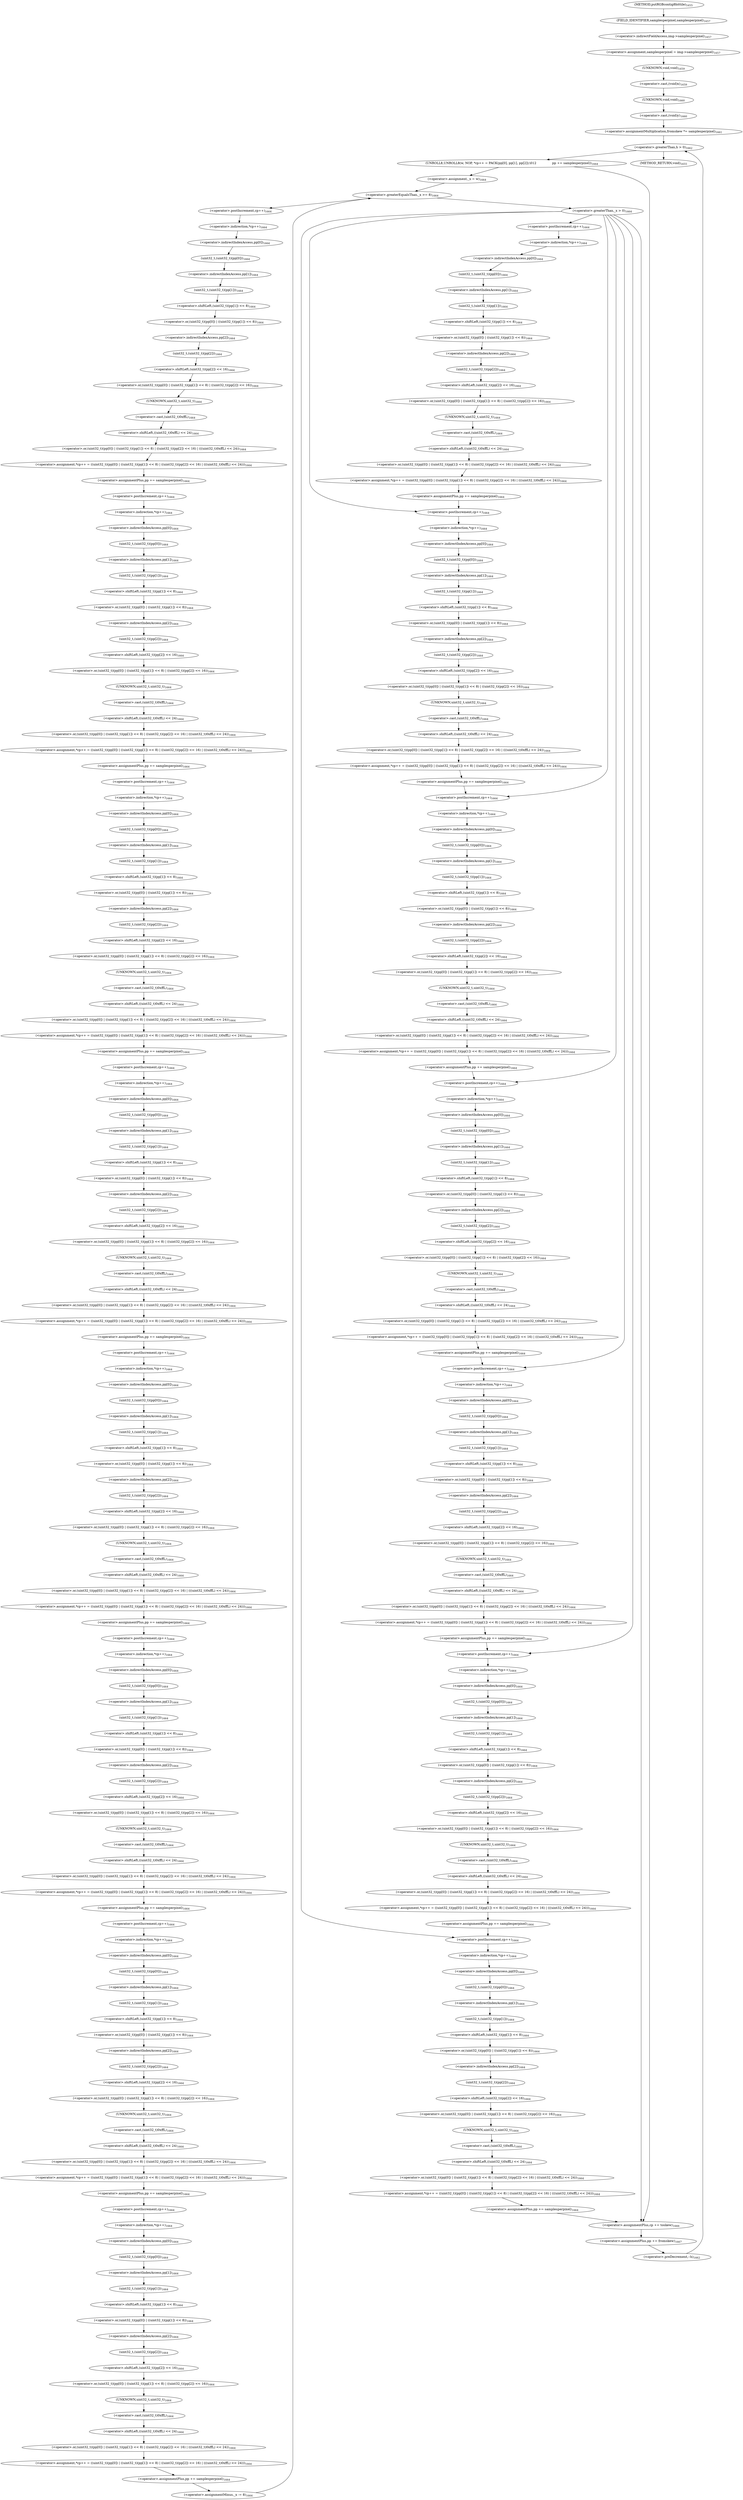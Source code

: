 digraph "putRGBcontig8bittile" {  
"50509" [label = <(&lt;operator&gt;.assignment,samplesperpixel = img-&gt;samplesperpixel)<SUB>1657</SUB>> ]
"50514" [label = <(&lt;operator&gt;.cast,(void)x)<SUB>1659</SUB>> ]
"50517" [label = <(&lt;operator&gt;.cast,(void)y)<SUB>1660</SUB>> ]
"50520" [label = <(&lt;operator&gt;.assignmentMultiplication,fromskew *= samplesperpixel)<SUB>1661</SUB>> ]
"50511" [label = <(&lt;operator&gt;.indirectFieldAccess,img-&gt;samplesperpixel)<SUB>1657</SUB>> ]
"50515" [label = <(UNKNOWN,void,void)<SUB>1659</SUB>> ]
"50518" [label = <(UNKNOWN,void,void)<SUB>1660</SUB>> ]
"50525" [label = <(&lt;operator&gt;.greaterThan,h &gt; 0)<SUB>1662</SUB>> ]
"50528" [label = <(&lt;operator&gt;.preDecrement,--h)<SUB>1662</SUB>> ]
"50513" [label = <(FIELD_IDENTIFIER,samplesperpixel,samplesperpixel)<SUB>1657</SUB>> ]
"50531" [label = <(UNROLL8,UNROLL8(w, NOP, *cp++ = PACK(pp[0], pp[1], pp[2]);\012                pp += samplesperpixel))<SUB>1664</SUB>> ]
"51035" [label = <(&lt;operator&gt;.assignmentPlus,cp += toskew)<SUB>1666</SUB>> ]
"51038" [label = <(&lt;operator&gt;.assignmentPlus,pp += fromskew)<SUB>1667</SUB>> ]
"50541" [label = <(&lt;operator&gt;.greaterEqualsThan,_x &gt;= 8)<SUB>1664</SUB>> ]
"50544" [label = <(&lt;operator&gt;.assignmentMinus,_x -= 8)<SUB>1664</SUB>> ]
"50797" [label = <(&lt;operator&gt;.greaterThan,_x &gt; 0)<SUB>1664</SUB>> ]
"50538" [label = <(&lt;operator&gt;.assignment,_x = w)<SUB>1664</SUB>> ]
"50548" [label = <(&lt;operator&gt;.assignment,*cp++ = ((uint32_t)(pp[0]) | ((uint32_t)(pp[1]) &lt;&lt; 8) | ((uint32_t)(pp[2]) &lt;&lt; 16) | (((uint32_t)0xffL) &lt;&lt; 24)))<SUB>1664</SUB>> ]
"50576" [label = <(&lt;operator&gt;.assignmentPlus,pp += samplesperpixel)<SUB>1664</SUB>> ]
"50579" [label = <(&lt;operator&gt;.assignment,*cp++ = ((uint32_t)(pp[0]) | ((uint32_t)(pp[1]) &lt;&lt; 8) | ((uint32_t)(pp[2]) &lt;&lt; 16) | (((uint32_t)0xffL) &lt;&lt; 24)))<SUB>1664</SUB>> ]
"50607" [label = <(&lt;operator&gt;.assignmentPlus,pp += samplesperpixel)<SUB>1664</SUB>> ]
"50610" [label = <(&lt;operator&gt;.assignment,*cp++ = ((uint32_t)(pp[0]) | ((uint32_t)(pp[1]) &lt;&lt; 8) | ((uint32_t)(pp[2]) &lt;&lt; 16) | (((uint32_t)0xffL) &lt;&lt; 24)))<SUB>1664</SUB>> ]
"50638" [label = <(&lt;operator&gt;.assignmentPlus,pp += samplesperpixel)<SUB>1664</SUB>> ]
"50641" [label = <(&lt;operator&gt;.assignment,*cp++ = ((uint32_t)(pp[0]) | ((uint32_t)(pp[1]) &lt;&lt; 8) | ((uint32_t)(pp[2]) &lt;&lt; 16) | (((uint32_t)0xffL) &lt;&lt; 24)))<SUB>1664</SUB>> ]
"50669" [label = <(&lt;operator&gt;.assignmentPlus,pp += samplesperpixel)<SUB>1664</SUB>> ]
"50672" [label = <(&lt;operator&gt;.assignment,*cp++ = ((uint32_t)(pp[0]) | ((uint32_t)(pp[1]) &lt;&lt; 8) | ((uint32_t)(pp[2]) &lt;&lt; 16) | (((uint32_t)0xffL) &lt;&lt; 24)))<SUB>1664</SUB>> ]
"50700" [label = <(&lt;operator&gt;.assignmentPlus,pp += samplesperpixel)<SUB>1664</SUB>> ]
"50703" [label = <(&lt;operator&gt;.assignment,*cp++ = ((uint32_t)(pp[0]) | ((uint32_t)(pp[1]) &lt;&lt; 8) | ((uint32_t)(pp[2]) &lt;&lt; 16) | (((uint32_t)0xffL) &lt;&lt; 24)))<SUB>1664</SUB>> ]
"50731" [label = <(&lt;operator&gt;.assignmentPlus,pp += samplesperpixel)<SUB>1664</SUB>> ]
"50734" [label = <(&lt;operator&gt;.assignment,*cp++ = ((uint32_t)(pp[0]) | ((uint32_t)(pp[1]) &lt;&lt; 8) | ((uint32_t)(pp[2]) &lt;&lt; 16) | (((uint32_t)0xffL) &lt;&lt; 24)))<SUB>1664</SUB>> ]
"50762" [label = <(&lt;operator&gt;.assignmentPlus,pp += samplesperpixel)<SUB>1664</SUB>> ]
"50765" [label = <(&lt;operator&gt;.assignment,*cp++ = ((uint32_t)(pp[0]) | ((uint32_t)(pp[1]) &lt;&lt; 8) | ((uint32_t)(pp[2]) &lt;&lt; 16) | (((uint32_t)0xffL) &lt;&lt; 24)))<SUB>1664</SUB>> ]
"50793" [label = <(&lt;operator&gt;.assignmentPlus,pp += samplesperpixel)<SUB>1664</SUB>> ]
"50549" [label = <(&lt;operator&gt;.indirection,*cp++)<SUB>1664</SUB>> ]
"50552" [label = <(&lt;operator&gt;.or,(uint32_t)(pp[0]) | ((uint32_t)(pp[1]) &lt;&lt; 8) | ((uint32_t)(pp[2]) &lt;&lt; 16) | (((uint32_t)0xffL) &lt;&lt; 24))<SUB>1664</SUB>> ]
"50580" [label = <(&lt;operator&gt;.indirection,*cp++)<SUB>1664</SUB>> ]
"50583" [label = <(&lt;operator&gt;.or,(uint32_t)(pp[0]) | ((uint32_t)(pp[1]) &lt;&lt; 8) | ((uint32_t)(pp[2]) &lt;&lt; 16) | (((uint32_t)0xffL) &lt;&lt; 24))<SUB>1664</SUB>> ]
"50611" [label = <(&lt;operator&gt;.indirection,*cp++)<SUB>1664</SUB>> ]
"50614" [label = <(&lt;operator&gt;.or,(uint32_t)(pp[0]) | ((uint32_t)(pp[1]) &lt;&lt; 8) | ((uint32_t)(pp[2]) &lt;&lt; 16) | (((uint32_t)0xffL) &lt;&lt; 24))<SUB>1664</SUB>> ]
"50642" [label = <(&lt;operator&gt;.indirection,*cp++)<SUB>1664</SUB>> ]
"50645" [label = <(&lt;operator&gt;.or,(uint32_t)(pp[0]) | ((uint32_t)(pp[1]) &lt;&lt; 8) | ((uint32_t)(pp[2]) &lt;&lt; 16) | (((uint32_t)0xffL) &lt;&lt; 24))<SUB>1664</SUB>> ]
"50673" [label = <(&lt;operator&gt;.indirection,*cp++)<SUB>1664</SUB>> ]
"50676" [label = <(&lt;operator&gt;.or,(uint32_t)(pp[0]) | ((uint32_t)(pp[1]) &lt;&lt; 8) | ((uint32_t)(pp[2]) &lt;&lt; 16) | (((uint32_t)0xffL) &lt;&lt; 24))<SUB>1664</SUB>> ]
"50704" [label = <(&lt;operator&gt;.indirection,*cp++)<SUB>1664</SUB>> ]
"50707" [label = <(&lt;operator&gt;.or,(uint32_t)(pp[0]) | ((uint32_t)(pp[1]) &lt;&lt; 8) | ((uint32_t)(pp[2]) &lt;&lt; 16) | (((uint32_t)0xffL) &lt;&lt; 24))<SUB>1664</SUB>> ]
"50735" [label = <(&lt;operator&gt;.indirection,*cp++)<SUB>1664</SUB>> ]
"50738" [label = <(&lt;operator&gt;.or,(uint32_t)(pp[0]) | ((uint32_t)(pp[1]) &lt;&lt; 8) | ((uint32_t)(pp[2]) &lt;&lt; 16) | (((uint32_t)0xffL) &lt;&lt; 24))<SUB>1664</SUB>> ]
"50766" [label = <(&lt;operator&gt;.indirection,*cp++)<SUB>1664</SUB>> ]
"50769" [label = <(&lt;operator&gt;.or,(uint32_t)(pp[0]) | ((uint32_t)(pp[1]) &lt;&lt; 8) | ((uint32_t)(pp[2]) &lt;&lt; 16) | (((uint32_t)0xffL) &lt;&lt; 24))<SUB>1664</SUB>> ]
"50550" [label = <(&lt;operator&gt;.postIncrement,cp++)<SUB>1664</SUB>> ]
"50553" [label = <(&lt;operator&gt;.or,(uint32_t)(pp[0]) | ((uint32_t)(pp[1]) &lt;&lt; 8) | ((uint32_t)(pp[2]) &lt;&lt; 16))<SUB>1664</SUB>> ]
"50571" [label = <(&lt;operator&gt;.shiftLeft,((uint32_t)0xffL) &lt;&lt; 24)<SUB>1664</SUB>> ]
"50581" [label = <(&lt;operator&gt;.postIncrement,cp++)<SUB>1664</SUB>> ]
"50584" [label = <(&lt;operator&gt;.or,(uint32_t)(pp[0]) | ((uint32_t)(pp[1]) &lt;&lt; 8) | ((uint32_t)(pp[2]) &lt;&lt; 16))<SUB>1664</SUB>> ]
"50602" [label = <(&lt;operator&gt;.shiftLeft,((uint32_t)0xffL) &lt;&lt; 24)<SUB>1664</SUB>> ]
"50612" [label = <(&lt;operator&gt;.postIncrement,cp++)<SUB>1664</SUB>> ]
"50615" [label = <(&lt;operator&gt;.or,(uint32_t)(pp[0]) | ((uint32_t)(pp[1]) &lt;&lt; 8) | ((uint32_t)(pp[2]) &lt;&lt; 16))<SUB>1664</SUB>> ]
"50633" [label = <(&lt;operator&gt;.shiftLeft,((uint32_t)0xffL) &lt;&lt; 24)<SUB>1664</SUB>> ]
"50643" [label = <(&lt;operator&gt;.postIncrement,cp++)<SUB>1664</SUB>> ]
"50646" [label = <(&lt;operator&gt;.or,(uint32_t)(pp[0]) | ((uint32_t)(pp[1]) &lt;&lt; 8) | ((uint32_t)(pp[2]) &lt;&lt; 16))<SUB>1664</SUB>> ]
"50664" [label = <(&lt;operator&gt;.shiftLeft,((uint32_t)0xffL) &lt;&lt; 24)<SUB>1664</SUB>> ]
"50674" [label = <(&lt;operator&gt;.postIncrement,cp++)<SUB>1664</SUB>> ]
"50677" [label = <(&lt;operator&gt;.or,(uint32_t)(pp[0]) | ((uint32_t)(pp[1]) &lt;&lt; 8) | ((uint32_t)(pp[2]) &lt;&lt; 16))<SUB>1664</SUB>> ]
"50695" [label = <(&lt;operator&gt;.shiftLeft,((uint32_t)0xffL) &lt;&lt; 24)<SUB>1664</SUB>> ]
"50705" [label = <(&lt;operator&gt;.postIncrement,cp++)<SUB>1664</SUB>> ]
"50708" [label = <(&lt;operator&gt;.or,(uint32_t)(pp[0]) | ((uint32_t)(pp[1]) &lt;&lt; 8) | ((uint32_t)(pp[2]) &lt;&lt; 16))<SUB>1664</SUB>> ]
"50726" [label = <(&lt;operator&gt;.shiftLeft,((uint32_t)0xffL) &lt;&lt; 24)<SUB>1664</SUB>> ]
"50736" [label = <(&lt;operator&gt;.postIncrement,cp++)<SUB>1664</SUB>> ]
"50739" [label = <(&lt;operator&gt;.or,(uint32_t)(pp[0]) | ((uint32_t)(pp[1]) &lt;&lt; 8) | ((uint32_t)(pp[2]) &lt;&lt; 16))<SUB>1664</SUB>> ]
"50757" [label = <(&lt;operator&gt;.shiftLeft,((uint32_t)0xffL) &lt;&lt; 24)<SUB>1664</SUB>> ]
"50767" [label = <(&lt;operator&gt;.postIncrement,cp++)<SUB>1664</SUB>> ]
"50770" [label = <(&lt;operator&gt;.or,(uint32_t)(pp[0]) | ((uint32_t)(pp[1]) &lt;&lt; 8) | ((uint32_t)(pp[2]) &lt;&lt; 16))<SUB>1664</SUB>> ]
"50788" [label = <(&lt;operator&gt;.shiftLeft,((uint32_t)0xffL) &lt;&lt; 24)<SUB>1664</SUB>> ]
"50806" [label = <(&lt;operator&gt;.assignment,*cp++ = ((uint32_t)(pp[0]) | ((uint32_t)(pp[1]) &lt;&lt; 8) | ((uint32_t)(pp[2]) &lt;&lt; 16) | (((uint32_t)0xffL) &lt;&lt; 24)))<SUB>1664</SUB>> ]
"50834" [label = <(&lt;operator&gt;.assignmentPlus,pp += samplesperpixel)<SUB>1664</SUB>> ]
"50839" [label = <(&lt;operator&gt;.assignment,*cp++ = ((uint32_t)(pp[0]) | ((uint32_t)(pp[1]) &lt;&lt; 8) | ((uint32_t)(pp[2]) &lt;&lt; 16) | (((uint32_t)0xffL) &lt;&lt; 24)))<SUB>1664</SUB>> ]
"50867" [label = <(&lt;operator&gt;.assignmentPlus,pp += samplesperpixel)<SUB>1664</SUB>> ]
"50872" [label = <(&lt;operator&gt;.assignment,*cp++ = ((uint32_t)(pp[0]) | ((uint32_t)(pp[1]) &lt;&lt; 8) | ((uint32_t)(pp[2]) &lt;&lt; 16) | (((uint32_t)0xffL) &lt;&lt; 24)))<SUB>1664</SUB>> ]
"50900" [label = <(&lt;operator&gt;.assignmentPlus,pp += samplesperpixel)<SUB>1664</SUB>> ]
"50905" [label = <(&lt;operator&gt;.assignment,*cp++ = ((uint32_t)(pp[0]) | ((uint32_t)(pp[1]) &lt;&lt; 8) | ((uint32_t)(pp[2]) &lt;&lt; 16) | (((uint32_t)0xffL) &lt;&lt; 24)))<SUB>1664</SUB>> ]
"50933" [label = <(&lt;operator&gt;.assignmentPlus,pp += samplesperpixel)<SUB>1664</SUB>> ]
"50938" [label = <(&lt;operator&gt;.assignment,*cp++ = ((uint32_t)(pp[0]) | ((uint32_t)(pp[1]) &lt;&lt; 8) | ((uint32_t)(pp[2]) &lt;&lt; 16) | (((uint32_t)0xffL) &lt;&lt; 24)))<SUB>1664</SUB>> ]
"50966" [label = <(&lt;operator&gt;.assignmentPlus,pp += samplesperpixel)<SUB>1664</SUB>> ]
"50971" [label = <(&lt;operator&gt;.assignment,*cp++ = ((uint32_t)(pp[0]) | ((uint32_t)(pp[1]) &lt;&lt; 8) | ((uint32_t)(pp[2]) &lt;&lt; 16) | (((uint32_t)0xffL) &lt;&lt; 24)))<SUB>1664</SUB>> ]
"50999" [label = <(&lt;operator&gt;.assignmentPlus,pp += samplesperpixel)<SUB>1664</SUB>> ]
"51004" [label = <(&lt;operator&gt;.assignment,*cp++ = ((uint32_t)(pp[0]) | ((uint32_t)(pp[1]) &lt;&lt; 8) | ((uint32_t)(pp[2]) &lt;&lt; 16) | (((uint32_t)0xffL) &lt;&lt; 24)))<SUB>1664</SUB>> ]
"51032" [label = <(&lt;operator&gt;.assignmentPlus,pp += samplesperpixel)<SUB>1664</SUB>> ]
"50554" [label = <(&lt;operator&gt;.or,(uint32_t)(pp[0]) | ((uint32_t)(pp[1]) &lt;&lt; 8))<SUB>1664</SUB>> ]
"50565" [label = <(&lt;operator&gt;.shiftLeft,(uint32_t)(pp[2]) &lt;&lt; 16)<SUB>1664</SUB>> ]
"50572" [label = <(&lt;operator&gt;.cast,(uint32_t)0xffL)<SUB>1664</SUB>> ]
"50585" [label = <(&lt;operator&gt;.or,(uint32_t)(pp[0]) | ((uint32_t)(pp[1]) &lt;&lt; 8))<SUB>1664</SUB>> ]
"50596" [label = <(&lt;operator&gt;.shiftLeft,(uint32_t)(pp[2]) &lt;&lt; 16)<SUB>1664</SUB>> ]
"50603" [label = <(&lt;operator&gt;.cast,(uint32_t)0xffL)<SUB>1664</SUB>> ]
"50616" [label = <(&lt;operator&gt;.or,(uint32_t)(pp[0]) | ((uint32_t)(pp[1]) &lt;&lt; 8))<SUB>1664</SUB>> ]
"50627" [label = <(&lt;operator&gt;.shiftLeft,(uint32_t)(pp[2]) &lt;&lt; 16)<SUB>1664</SUB>> ]
"50634" [label = <(&lt;operator&gt;.cast,(uint32_t)0xffL)<SUB>1664</SUB>> ]
"50647" [label = <(&lt;operator&gt;.or,(uint32_t)(pp[0]) | ((uint32_t)(pp[1]) &lt;&lt; 8))<SUB>1664</SUB>> ]
"50658" [label = <(&lt;operator&gt;.shiftLeft,(uint32_t)(pp[2]) &lt;&lt; 16)<SUB>1664</SUB>> ]
"50665" [label = <(&lt;operator&gt;.cast,(uint32_t)0xffL)<SUB>1664</SUB>> ]
"50678" [label = <(&lt;operator&gt;.or,(uint32_t)(pp[0]) | ((uint32_t)(pp[1]) &lt;&lt; 8))<SUB>1664</SUB>> ]
"50689" [label = <(&lt;operator&gt;.shiftLeft,(uint32_t)(pp[2]) &lt;&lt; 16)<SUB>1664</SUB>> ]
"50696" [label = <(&lt;operator&gt;.cast,(uint32_t)0xffL)<SUB>1664</SUB>> ]
"50709" [label = <(&lt;operator&gt;.or,(uint32_t)(pp[0]) | ((uint32_t)(pp[1]) &lt;&lt; 8))<SUB>1664</SUB>> ]
"50720" [label = <(&lt;operator&gt;.shiftLeft,(uint32_t)(pp[2]) &lt;&lt; 16)<SUB>1664</SUB>> ]
"50727" [label = <(&lt;operator&gt;.cast,(uint32_t)0xffL)<SUB>1664</SUB>> ]
"50740" [label = <(&lt;operator&gt;.or,(uint32_t)(pp[0]) | ((uint32_t)(pp[1]) &lt;&lt; 8))<SUB>1664</SUB>> ]
"50751" [label = <(&lt;operator&gt;.shiftLeft,(uint32_t)(pp[2]) &lt;&lt; 16)<SUB>1664</SUB>> ]
"50758" [label = <(&lt;operator&gt;.cast,(uint32_t)0xffL)<SUB>1664</SUB>> ]
"50771" [label = <(&lt;operator&gt;.or,(uint32_t)(pp[0]) | ((uint32_t)(pp[1]) &lt;&lt; 8))<SUB>1664</SUB>> ]
"50782" [label = <(&lt;operator&gt;.shiftLeft,(uint32_t)(pp[2]) &lt;&lt; 16)<SUB>1664</SUB>> ]
"50789" [label = <(&lt;operator&gt;.cast,(uint32_t)0xffL)<SUB>1664</SUB>> ]
"50807" [label = <(&lt;operator&gt;.indirection,*cp++)<SUB>1664</SUB>> ]
"50810" [label = <(&lt;operator&gt;.or,(uint32_t)(pp[0]) | ((uint32_t)(pp[1]) &lt;&lt; 8) | ((uint32_t)(pp[2]) &lt;&lt; 16) | (((uint32_t)0xffL) &lt;&lt; 24))<SUB>1664</SUB>> ]
"50840" [label = <(&lt;operator&gt;.indirection,*cp++)<SUB>1664</SUB>> ]
"50843" [label = <(&lt;operator&gt;.or,(uint32_t)(pp[0]) | ((uint32_t)(pp[1]) &lt;&lt; 8) | ((uint32_t)(pp[2]) &lt;&lt; 16) | (((uint32_t)0xffL) &lt;&lt; 24))<SUB>1664</SUB>> ]
"50873" [label = <(&lt;operator&gt;.indirection,*cp++)<SUB>1664</SUB>> ]
"50876" [label = <(&lt;operator&gt;.or,(uint32_t)(pp[0]) | ((uint32_t)(pp[1]) &lt;&lt; 8) | ((uint32_t)(pp[2]) &lt;&lt; 16) | (((uint32_t)0xffL) &lt;&lt; 24))<SUB>1664</SUB>> ]
"50906" [label = <(&lt;operator&gt;.indirection,*cp++)<SUB>1664</SUB>> ]
"50909" [label = <(&lt;operator&gt;.or,(uint32_t)(pp[0]) | ((uint32_t)(pp[1]) &lt;&lt; 8) | ((uint32_t)(pp[2]) &lt;&lt; 16) | (((uint32_t)0xffL) &lt;&lt; 24))<SUB>1664</SUB>> ]
"50939" [label = <(&lt;operator&gt;.indirection,*cp++)<SUB>1664</SUB>> ]
"50942" [label = <(&lt;operator&gt;.or,(uint32_t)(pp[0]) | ((uint32_t)(pp[1]) &lt;&lt; 8) | ((uint32_t)(pp[2]) &lt;&lt; 16) | (((uint32_t)0xffL) &lt;&lt; 24))<SUB>1664</SUB>> ]
"50972" [label = <(&lt;operator&gt;.indirection,*cp++)<SUB>1664</SUB>> ]
"50975" [label = <(&lt;operator&gt;.or,(uint32_t)(pp[0]) | ((uint32_t)(pp[1]) &lt;&lt; 8) | ((uint32_t)(pp[2]) &lt;&lt; 16) | (((uint32_t)0xffL) &lt;&lt; 24))<SUB>1664</SUB>> ]
"51005" [label = <(&lt;operator&gt;.indirection,*cp++)<SUB>1664</SUB>> ]
"51008" [label = <(&lt;operator&gt;.or,(uint32_t)(pp[0]) | ((uint32_t)(pp[1]) &lt;&lt; 8) | ((uint32_t)(pp[2]) &lt;&lt; 16) | (((uint32_t)0xffL) &lt;&lt; 24))<SUB>1664</SUB>> ]
"50555" [label = <(uint32_t,(uint32_t)(pp[0]))<SUB>1664</SUB>> ]
"50559" [label = <(&lt;operator&gt;.shiftLeft,(uint32_t)(pp[1]) &lt;&lt; 8)<SUB>1664</SUB>> ]
"50566" [label = <(uint32_t,(uint32_t)(pp[2]))<SUB>1664</SUB>> ]
"50573" [label = <(UNKNOWN,uint32_t,uint32_t)<SUB>1664</SUB>> ]
"50586" [label = <(uint32_t,(uint32_t)(pp[0]))<SUB>1664</SUB>> ]
"50590" [label = <(&lt;operator&gt;.shiftLeft,(uint32_t)(pp[1]) &lt;&lt; 8)<SUB>1664</SUB>> ]
"50597" [label = <(uint32_t,(uint32_t)(pp[2]))<SUB>1664</SUB>> ]
"50604" [label = <(UNKNOWN,uint32_t,uint32_t)<SUB>1664</SUB>> ]
"50617" [label = <(uint32_t,(uint32_t)(pp[0]))<SUB>1664</SUB>> ]
"50621" [label = <(&lt;operator&gt;.shiftLeft,(uint32_t)(pp[1]) &lt;&lt; 8)<SUB>1664</SUB>> ]
"50628" [label = <(uint32_t,(uint32_t)(pp[2]))<SUB>1664</SUB>> ]
"50635" [label = <(UNKNOWN,uint32_t,uint32_t)<SUB>1664</SUB>> ]
"50648" [label = <(uint32_t,(uint32_t)(pp[0]))<SUB>1664</SUB>> ]
"50652" [label = <(&lt;operator&gt;.shiftLeft,(uint32_t)(pp[1]) &lt;&lt; 8)<SUB>1664</SUB>> ]
"50659" [label = <(uint32_t,(uint32_t)(pp[2]))<SUB>1664</SUB>> ]
"50666" [label = <(UNKNOWN,uint32_t,uint32_t)<SUB>1664</SUB>> ]
"50679" [label = <(uint32_t,(uint32_t)(pp[0]))<SUB>1664</SUB>> ]
"50683" [label = <(&lt;operator&gt;.shiftLeft,(uint32_t)(pp[1]) &lt;&lt; 8)<SUB>1664</SUB>> ]
"50690" [label = <(uint32_t,(uint32_t)(pp[2]))<SUB>1664</SUB>> ]
"50697" [label = <(UNKNOWN,uint32_t,uint32_t)<SUB>1664</SUB>> ]
"50710" [label = <(uint32_t,(uint32_t)(pp[0]))<SUB>1664</SUB>> ]
"50714" [label = <(&lt;operator&gt;.shiftLeft,(uint32_t)(pp[1]) &lt;&lt; 8)<SUB>1664</SUB>> ]
"50721" [label = <(uint32_t,(uint32_t)(pp[2]))<SUB>1664</SUB>> ]
"50728" [label = <(UNKNOWN,uint32_t,uint32_t)<SUB>1664</SUB>> ]
"50741" [label = <(uint32_t,(uint32_t)(pp[0]))<SUB>1664</SUB>> ]
"50745" [label = <(&lt;operator&gt;.shiftLeft,(uint32_t)(pp[1]) &lt;&lt; 8)<SUB>1664</SUB>> ]
"50752" [label = <(uint32_t,(uint32_t)(pp[2]))<SUB>1664</SUB>> ]
"50759" [label = <(UNKNOWN,uint32_t,uint32_t)<SUB>1664</SUB>> ]
"50772" [label = <(uint32_t,(uint32_t)(pp[0]))<SUB>1664</SUB>> ]
"50776" [label = <(&lt;operator&gt;.shiftLeft,(uint32_t)(pp[1]) &lt;&lt; 8)<SUB>1664</SUB>> ]
"50783" [label = <(uint32_t,(uint32_t)(pp[2]))<SUB>1664</SUB>> ]
"50790" [label = <(UNKNOWN,uint32_t,uint32_t)<SUB>1664</SUB>> ]
"50808" [label = <(&lt;operator&gt;.postIncrement,cp++)<SUB>1664</SUB>> ]
"50811" [label = <(&lt;operator&gt;.or,(uint32_t)(pp[0]) | ((uint32_t)(pp[1]) &lt;&lt; 8) | ((uint32_t)(pp[2]) &lt;&lt; 16))<SUB>1664</SUB>> ]
"50829" [label = <(&lt;operator&gt;.shiftLeft,((uint32_t)0xffL) &lt;&lt; 24)<SUB>1664</SUB>> ]
"50841" [label = <(&lt;operator&gt;.postIncrement,cp++)<SUB>1664</SUB>> ]
"50844" [label = <(&lt;operator&gt;.or,(uint32_t)(pp[0]) | ((uint32_t)(pp[1]) &lt;&lt; 8) | ((uint32_t)(pp[2]) &lt;&lt; 16))<SUB>1664</SUB>> ]
"50862" [label = <(&lt;operator&gt;.shiftLeft,((uint32_t)0xffL) &lt;&lt; 24)<SUB>1664</SUB>> ]
"50874" [label = <(&lt;operator&gt;.postIncrement,cp++)<SUB>1664</SUB>> ]
"50877" [label = <(&lt;operator&gt;.or,(uint32_t)(pp[0]) | ((uint32_t)(pp[1]) &lt;&lt; 8) | ((uint32_t)(pp[2]) &lt;&lt; 16))<SUB>1664</SUB>> ]
"50895" [label = <(&lt;operator&gt;.shiftLeft,((uint32_t)0xffL) &lt;&lt; 24)<SUB>1664</SUB>> ]
"50907" [label = <(&lt;operator&gt;.postIncrement,cp++)<SUB>1664</SUB>> ]
"50910" [label = <(&lt;operator&gt;.or,(uint32_t)(pp[0]) | ((uint32_t)(pp[1]) &lt;&lt; 8) | ((uint32_t)(pp[2]) &lt;&lt; 16))<SUB>1664</SUB>> ]
"50928" [label = <(&lt;operator&gt;.shiftLeft,((uint32_t)0xffL) &lt;&lt; 24)<SUB>1664</SUB>> ]
"50940" [label = <(&lt;operator&gt;.postIncrement,cp++)<SUB>1664</SUB>> ]
"50943" [label = <(&lt;operator&gt;.or,(uint32_t)(pp[0]) | ((uint32_t)(pp[1]) &lt;&lt; 8) | ((uint32_t)(pp[2]) &lt;&lt; 16))<SUB>1664</SUB>> ]
"50961" [label = <(&lt;operator&gt;.shiftLeft,((uint32_t)0xffL) &lt;&lt; 24)<SUB>1664</SUB>> ]
"50973" [label = <(&lt;operator&gt;.postIncrement,cp++)<SUB>1664</SUB>> ]
"50976" [label = <(&lt;operator&gt;.or,(uint32_t)(pp[0]) | ((uint32_t)(pp[1]) &lt;&lt; 8) | ((uint32_t)(pp[2]) &lt;&lt; 16))<SUB>1664</SUB>> ]
"50994" [label = <(&lt;operator&gt;.shiftLeft,((uint32_t)0xffL) &lt;&lt; 24)<SUB>1664</SUB>> ]
"51006" [label = <(&lt;operator&gt;.postIncrement,cp++)<SUB>1664</SUB>> ]
"51009" [label = <(&lt;operator&gt;.or,(uint32_t)(pp[0]) | ((uint32_t)(pp[1]) &lt;&lt; 8) | ((uint32_t)(pp[2]) &lt;&lt; 16))<SUB>1664</SUB>> ]
"51027" [label = <(&lt;operator&gt;.shiftLeft,((uint32_t)0xffL) &lt;&lt; 24)<SUB>1664</SUB>> ]
"50556" [label = <(&lt;operator&gt;.indirectIndexAccess,pp[0])<SUB>1664</SUB>> ]
"50560" [label = <(uint32_t,(uint32_t)(pp[1]))<SUB>1664</SUB>> ]
"50567" [label = <(&lt;operator&gt;.indirectIndexAccess,pp[2])<SUB>1664</SUB>> ]
"50587" [label = <(&lt;operator&gt;.indirectIndexAccess,pp[0])<SUB>1664</SUB>> ]
"50591" [label = <(uint32_t,(uint32_t)(pp[1]))<SUB>1664</SUB>> ]
"50598" [label = <(&lt;operator&gt;.indirectIndexAccess,pp[2])<SUB>1664</SUB>> ]
"50618" [label = <(&lt;operator&gt;.indirectIndexAccess,pp[0])<SUB>1664</SUB>> ]
"50622" [label = <(uint32_t,(uint32_t)(pp[1]))<SUB>1664</SUB>> ]
"50629" [label = <(&lt;operator&gt;.indirectIndexAccess,pp[2])<SUB>1664</SUB>> ]
"50649" [label = <(&lt;operator&gt;.indirectIndexAccess,pp[0])<SUB>1664</SUB>> ]
"50653" [label = <(uint32_t,(uint32_t)(pp[1]))<SUB>1664</SUB>> ]
"50660" [label = <(&lt;operator&gt;.indirectIndexAccess,pp[2])<SUB>1664</SUB>> ]
"50680" [label = <(&lt;operator&gt;.indirectIndexAccess,pp[0])<SUB>1664</SUB>> ]
"50684" [label = <(uint32_t,(uint32_t)(pp[1]))<SUB>1664</SUB>> ]
"50691" [label = <(&lt;operator&gt;.indirectIndexAccess,pp[2])<SUB>1664</SUB>> ]
"50711" [label = <(&lt;operator&gt;.indirectIndexAccess,pp[0])<SUB>1664</SUB>> ]
"50715" [label = <(uint32_t,(uint32_t)(pp[1]))<SUB>1664</SUB>> ]
"50722" [label = <(&lt;operator&gt;.indirectIndexAccess,pp[2])<SUB>1664</SUB>> ]
"50742" [label = <(&lt;operator&gt;.indirectIndexAccess,pp[0])<SUB>1664</SUB>> ]
"50746" [label = <(uint32_t,(uint32_t)(pp[1]))<SUB>1664</SUB>> ]
"50753" [label = <(&lt;operator&gt;.indirectIndexAccess,pp[2])<SUB>1664</SUB>> ]
"50773" [label = <(&lt;operator&gt;.indirectIndexAccess,pp[0])<SUB>1664</SUB>> ]
"50777" [label = <(uint32_t,(uint32_t)(pp[1]))<SUB>1664</SUB>> ]
"50784" [label = <(&lt;operator&gt;.indirectIndexAccess,pp[2])<SUB>1664</SUB>> ]
"50812" [label = <(&lt;operator&gt;.or,(uint32_t)(pp[0]) | ((uint32_t)(pp[1]) &lt;&lt; 8))<SUB>1664</SUB>> ]
"50823" [label = <(&lt;operator&gt;.shiftLeft,(uint32_t)(pp[2]) &lt;&lt; 16)<SUB>1664</SUB>> ]
"50830" [label = <(&lt;operator&gt;.cast,(uint32_t)0xffL)<SUB>1664</SUB>> ]
"50845" [label = <(&lt;operator&gt;.or,(uint32_t)(pp[0]) | ((uint32_t)(pp[1]) &lt;&lt; 8))<SUB>1664</SUB>> ]
"50856" [label = <(&lt;operator&gt;.shiftLeft,(uint32_t)(pp[2]) &lt;&lt; 16)<SUB>1664</SUB>> ]
"50863" [label = <(&lt;operator&gt;.cast,(uint32_t)0xffL)<SUB>1664</SUB>> ]
"50878" [label = <(&lt;operator&gt;.or,(uint32_t)(pp[0]) | ((uint32_t)(pp[1]) &lt;&lt; 8))<SUB>1664</SUB>> ]
"50889" [label = <(&lt;operator&gt;.shiftLeft,(uint32_t)(pp[2]) &lt;&lt; 16)<SUB>1664</SUB>> ]
"50896" [label = <(&lt;operator&gt;.cast,(uint32_t)0xffL)<SUB>1664</SUB>> ]
"50911" [label = <(&lt;operator&gt;.or,(uint32_t)(pp[0]) | ((uint32_t)(pp[1]) &lt;&lt; 8))<SUB>1664</SUB>> ]
"50922" [label = <(&lt;operator&gt;.shiftLeft,(uint32_t)(pp[2]) &lt;&lt; 16)<SUB>1664</SUB>> ]
"50929" [label = <(&lt;operator&gt;.cast,(uint32_t)0xffL)<SUB>1664</SUB>> ]
"50944" [label = <(&lt;operator&gt;.or,(uint32_t)(pp[0]) | ((uint32_t)(pp[1]) &lt;&lt; 8))<SUB>1664</SUB>> ]
"50955" [label = <(&lt;operator&gt;.shiftLeft,(uint32_t)(pp[2]) &lt;&lt; 16)<SUB>1664</SUB>> ]
"50962" [label = <(&lt;operator&gt;.cast,(uint32_t)0xffL)<SUB>1664</SUB>> ]
"50977" [label = <(&lt;operator&gt;.or,(uint32_t)(pp[0]) | ((uint32_t)(pp[1]) &lt;&lt; 8))<SUB>1664</SUB>> ]
"50988" [label = <(&lt;operator&gt;.shiftLeft,(uint32_t)(pp[2]) &lt;&lt; 16)<SUB>1664</SUB>> ]
"50995" [label = <(&lt;operator&gt;.cast,(uint32_t)0xffL)<SUB>1664</SUB>> ]
"51010" [label = <(&lt;operator&gt;.or,(uint32_t)(pp[0]) | ((uint32_t)(pp[1]) &lt;&lt; 8))<SUB>1664</SUB>> ]
"51021" [label = <(&lt;operator&gt;.shiftLeft,(uint32_t)(pp[2]) &lt;&lt; 16)<SUB>1664</SUB>> ]
"51028" [label = <(&lt;operator&gt;.cast,(uint32_t)0xffL)<SUB>1664</SUB>> ]
"50561" [label = <(&lt;operator&gt;.indirectIndexAccess,pp[1])<SUB>1664</SUB>> ]
"50592" [label = <(&lt;operator&gt;.indirectIndexAccess,pp[1])<SUB>1664</SUB>> ]
"50623" [label = <(&lt;operator&gt;.indirectIndexAccess,pp[1])<SUB>1664</SUB>> ]
"50654" [label = <(&lt;operator&gt;.indirectIndexAccess,pp[1])<SUB>1664</SUB>> ]
"50685" [label = <(&lt;operator&gt;.indirectIndexAccess,pp[1])<SUB>1664</SUB>> ]
"50716" [label = <(&lt;operator&gt;.indirectIndexAccess,pp[1])<SUB>1664</SUB>> ]
"50747" [label = <(&lt;operator&gt;.indirectIndexAccess,pp[1])<SUB>1664</SUB>> ]
"50778" [label = <(&lt;operator&gt;.indirectIndexAccess,pp[1])<SUB>1664</SUB>> ]
"50813" [label = <(uint32_t,(uint32_t)(pp[0]))<SUB>1664</SUB>> ]
"50817" [label = <(&lt;operator&gt;.shiftLeft,(uint32_t)(pp[1]) &lt;&lt; 8)<SUB>1664</SUB>> ]
"50824" [label = <(uint32_t,(uint32_t)(pp[2]))<SUB>1664</SUB>> ]
"50831" [label = <(UNKNOWN,uint32_t,uint32_t)<SUB>1664</SUB>> ]
"50846" [label = <(uint32_t,(uint32_t)(pp[0]))<SUB>1664</SUB>> ]
"50850" [label = <(&lt;operator&gt;.shiftLeft,(uint32_t)(pp[1]) &lt;&lt; 8)<SUB>1664</SUB>> ]
"50857" [label = <(uint32_t,(uint32_t)(pp[2]))<SUB>1664</SUB>> ]
"50864" [label = <(UNKNOWN,uint32_t,uint32_t)<SUB>1664</SUB>> ]
"50879" [label = <(uint32_t,(uint32_t)(pp[0]))<SUB>1664</SUB>> ]
"50883" [label = <(&lt;operator&gt;.shiftLeft,(uint32_t)(pp[1]) &lt;&lt; 8)<SUB>1664</SUB>> ]
"50890" [label = <(uint32_t,(uint32_t)(pp[2]))<SUB>1664</SUB>> ]
"50897" [label = <(UNKNOWN,uint32_t,uint32_t)<SUB>1664</SUB>> ]
"50912" [label = <(uint32_t,(uint32_t)(pp[0]))<SUB>1664</SUB>> ]
"50916" [label = <(&lt;operator&gt;.shiftLeft,(uint32_t)(pp[1]) &lt;&lt; 8)<SUB>1664</SUB>> ]
"50923" [label = <(uint32_t,(uint32_t)(pp[2]))<SUB>1664</SUB>> ]
"50930" [label = <(UNKNOWN,uint32_t,uint32_t)<SUB>1664</SUB>> ]
"50945" [label = <(uint32_t,(uint32_t)(pp[0]))<SUB>1664</SUB>> ]
"50949" [label = <(&lt;operator&gt;.shiftLeft,(uint32_t)(pp[1]) &lt;&lt; 8)<SUB>1664</SUB>> ]
"50956" [label = <(uint32_t,(uint32_t)(pp[2]))<SUB>1664</SUB>> ]
"50963" [label = <(UNKNOWN,uint32_t,uint32_t)<SUB>1664</SUB>> ]
"50978" [label = <(uint32_t,(uint32_t)(pp[0]))<SUB>1664</SUB>> ]
"50982" [label = <(&lt;operator&gt;.shiftLeft,(uint32_t)(pp[1]) &lt;&lt; 8)<SUB>1664</SUB>> ]
"50989" [label = <(uint32_t,(uint32_t)(pp[2]))<SUB>1664</SUB>> ]
"50996" [label = <(UNKNOWN,uint32_t,uint32_t)<SUB>1664</SUB>> ]
"51011" [label = <(uint32_t,(uint32_t)(pp[0]))<SUB>1664</SUB>> ]
"51015" [label = <(&lt;operator&gt;.shiftLeft,(uint32_t)(pp[1]) &lt;&lt; 8)<SUB>1664</SUB>> ]
"51022" [label = <(uint32_t,(uint32_t)(pp[2]))<SUB>1664</SUB>> ]
"51029" [label = <(UNKNOWN,uint32_t,uint32_t)<SUB>1664</SUB>> ]
"50814" [label = <(&lt;operator&gt;.indirectIndexAccess,pp[0])<SUB>1664</SUB>> ]
"50818" [label = <(uint32_t,(uint32_t)(pp[1]))<SUB>1664</SUB>> ]
"50825" [label = <(&lt;operator&gt;.indirectIndexAccess,pp[2])<SUB>1664</SUB>> ]
"50847" [label = <(&lt;operator&gt;.indirectIndexAccess,pp[0])<SUB>1664</SUB>> ]
"50851" [label = <(uint32_t,(uint32_t)(pp[1]))<SUB>1664</SUB>> ]
"50858" [label = <(&lt;operator&gt;.indirectIndexAccess,pp[2])<SUB>1664</SUB>> ]
"50880" [label = <(&lt;operator&gt;.indirectIndexAccess,pp[0])<SUB>1664</SUB>> ]
"50884" [label = <(uint32_t,(uint32_t)(pp[1]))<SUB>1664</SUB>> ]
"50891" [label = <(&lt;operator&gt;.indirectIndexAccess,pp[2])<SUB>1664</SUB>> ]
"50913" [label = <(&lt;operator&gt;.indirectIndexAccess,pp[0])<SUB>1664</SUB>> ]
"50917" [label = <(uint32_t,(uint32_t)(pp[1]))<SUB>1664</SUB>> ]
"50924" [label = <(&lt;operator&gt;.indirectIndexAccess,pp[2])<SUB>1664</SUB>> ]
"50946" [label = <(&lt;operator&gt;.indirectIndexAccess,pp[0])<SUB>1664</SUB>> ]
"50950" [label = <(uint32_t,(uint32_t)(pp[1]))<SUB>1664</SUB>> ]
"50957" [label = <(&lt;operator&gt;.indirectIndexAccess,pp[2])<SUB>1664</SUB>> ]
"50979" [label = <(&lt;operator&gt;.indirectIndexAccess,pp[0])<SUB>1664</SUB>> ]
"50983" [label = <(uint32_t,(uint32_t)(pp[1]))<SUB>1664</SUB>> ]
"50990" [label = <(&lt;operator&gt;.indirectIndexAccess,pp[2])<SUB>1664</SUB>> ]
"51012" [label = <(&lt;operator&gt;.indirectIndexAccess,pp[0])<SUB>1664</SUB>> ]
"51016" [label = <(uint32_t,(uint32_t)(pp[1]))<SUB>1664</SUB>> ]
"51023" [label = <(&lt;operator&gt;.indirectIndexAccess,pp[2])<SUB>1664</SUB>> ]
"50819" [label = <(&lt;operator&gt;.indirectIndexAccess,pp[1])<SUB>1664</SUB>> ]
"50852" [label = <(&lt;operator&gt;.indirectIndexAccess,pp[1])<SUB>1664</SUB>> ]
"50885" [label = <(&lt;operator&gt;.indirectIndexAccess,pp[1])<SUB>1664</SUB>> ]
"50918" [label = <(&lt;operator&gt;.indirectIndexAccess,pp[1])<SUB>1664</SUB>> ]
"50951" [label = <(&lt;operator&gt;.indirectIndexAccess,pp[1])<SUB>1664</SUB>> ]
"50984" [label = <(&lt;operator&gt;.indirectIndexAccess,pp[1])<SUB>1664</SUB>> ]
"51017" [label = <(&lt;operator&gt;.indirectIndexAccess,pp[1])<SUB>1664</SUB>> ]
"50497" [label = <(METHOD,putRGBcontig8bittile)<SUB>1655</SUB>> ]
"51041" [label = <(METHOD_RETURN,void)<SUB>1655</SUB>> ]
  "50509" -> "50515" 
  "50514" -> "50518" 
  "50517" -> "50520" 
  "50520" -> "50525" 
  "50511" -> "50509" 
  "50515" -> "50514" 
  "50518" -> "50517" 
  "50525" -> "51041" 
  "50525" -> "50531" 
  "50528" -> "50525" 
  "50513" -> "50511" 
  "50531" -> "50538" 
  "50531" -> "51035" 
  "51035" -> "51038" 
  "51038" -> "50528" 
  "50541" -> "50550" 
  "50541" -> "50797" 
  "50544" -> "50541" 
  "50797" -> "50808" 
  "50797" -> "50841" 
  "50797" -> "50874" 
  "50797" -> "50907" 
  "50797" -> "50940" 
  "50797" -> "50973" 
  "50797" -> "51006" 
  "50797" -> "51035" 
  "50538" -> "50541" 
  "50548" -> "50576" 
  "50576" -> "50581" 
  "50579" -> "50607" 
  "50607" -> "50612" 
  "50610" -> "50638" 
  "50638" -> "50643" 
  "50641" -> "50669" 
  "50669" -> "50674" 
  "50672" -> "50700" 
  "50700" -> "50705" 
  "50703" -> "50731" 
  "50731" -> "50736" 
  "50734" -> "50762" 
  "50762" -> "50767" 
  "50765" -> "50793" 
  "50793" -> "50544" 
  "50549" -> "50556" 
  "50552" -> "50548" 
  "50580" -> "50587" 
  "50583" -> "50579" 
  "50611" -> "50618" 
  "50614" -> "50610" 
  "50642" -> "50649" 
  "50645" -> "50641" 
  "50673" -> "50680" 
  "50676" -> "50672" 
  "50704" -> "50711" 
  "50707" -> "50703" 
  "50735" -> "50742" 
  "50738" -> "50734" 
  "50766" -> "50773" 
  "50769" -> "50765" 
  "50550" -> "50549" 
  "50553" -> "50573" 
  "50571" -> "50552" 
  "50581" -> "50580" 
  "50584" -> "50604" 
  "50602" -> "50583" 
  "50612" -> "50611" 
  "50615" -> "50635" 
  "50633" -> "50614" 
  "50643" -> "50642" 
  "50646" -> "50666" 
  "50664" -> "50645" 
  "50674" -> "50673" 
  "50677" -> "50697" 
  "50695" -> "50676" 
  "50705" -> "50704" 
  "50708" -> "50728" 
  "50726" -> "50707" 
  "50736" -> "50735" 
  "50739" -> "50759" 
  "50757" -> "50738" 
  "50767" -> "50766" 
  "50770" -> "50790" 
  "50788" -> "50769" 
  "50806" -> "50834" 
  "50834" -> "50841" 
  "50839" -> "50867" 
  "50867" -> "50874" 
  "50872" -> "50900" 
  "50900" -> "50907" 
  "50905" -> "50933" 
  "50933" -> "50940" 
  "50938" -> "50966" 
  "50966" -> "50973" 
  "50971" -> "50999" 
  "50999" -> "51006" 
  "51004" -> "51032" 
  "51032" -> "51035" 
  "50554" -> "50567" 
  "50565" -> "50553" 
  "50572" -> "50571" 
  "50585" -> "50598" 
  "50596" -> "50584" 
  "50603" -> "50602" 
  "50616" -> "50629" 
  "50627" -> "50615" 
  "50634" -> "50633" 
  "50647" -> "50660" 
  "50658" -> "50646" 
  "50665" -> "50664" 
  "50678" -> "50691" 
  "50689" -> "50677" 
  "50696" -> "50695" 
  "50709" -> "50722" 
  "50720" -> "50708" 
  "50727" -> "50726" 
  "50740" -> "50753" 
  "50751" -> "50739" 
  "50758" -> "50757" 
  "50771" -> "50784" 
  "50782" -> "50770" 
  "50789" -> "50788" 
  "50807" -> "50814" 
  "50810" -> "50806" 
  "50840" -> "50847" 
  "50843" -> "50839" 
  "50873" -> "50880" 
  "50876" -> "50872" 
  "50906" -> "50913" 
  "50909" -> "50905" 
  "50939" -> "50946" 
  "50942" -> "50938" 
  "50972" -> "50979" 
  "50975" -> "50971" 
  "51005" -> "51012" 
  "51008" -> "51004" 
  "50555" -> "50561" 
  "50559" -> "50554" 
  "50566" -> "50565" 
  "50573" -> "50572" 
  "50586" -> "50592" 
  "50590" -> "50585" 
  "50597" -> "50596" 
  "50604" -> "50603" 
  "50617" -> "50623" 
  "50621" -> "50616" 
  "50628" -> "50627" 
  "50635" -> "50634" 
  "50648" -> "50654" 
  "50652" -> "50647" 
  "50659" -> "50658" 
  "50666" -> "50665" 
  "50679" -> "50685" 
  "50683" -> "50678" 
  "50690" -> "50689" 
  "50697" -> "50696" 
  "50710" -> "50716" 
  "50714" -> "50709" 
  "50721" -> "50720" 
  "50728" -> "50727" 
  "50741" -> "50747" 
  "50745" -> "50740" 
  "50752" -> "50751" 
  "50759" -> "50758" 
  "50772" -> "50778" 
  "50776" -> "50771" 
  "50783" -> "50782" 
  "50790" -> "50789" 
  "50808" -> "50807" 
  "50811" -> "50831" 
  "50829" -> "50810" 
  "50841" -> "50840" 
  "50844" -> "50864" 
  "50862" -> "50843" 
  "50874" -> "50873" 
  "50877" -> "50897" 
  "50895" -> "50876" 
  "50907" -> "50906" 
  "50910" -> "50930" 
  "50928" -> "50909" 
  "50940" -> "50939" 
  "50943" -> "50963" 
  "50961" -> "50942" 
  "50973" -> "50972" 
  "50976" -> "50996" 
  "50994" -> "50975" 
  "51006" -> "51005" 
  "51009" -> "51029" 
  "51027" -> "51008" 
  "50556" -> "50555" 
  "50560" -> "50559" 
  "50567" -> "50566" 
  "50587" -> "50586" 
  "50591" -> "50590" 
  "50598" -> "50597" 
  "50618" -> "50617" 
  "50622" -> "50621" 
  "50629" -> "50628" 
  "50649" -> "50648" 
  "50653" -> "50652" 
  "50660" -> "50659" 
  "50680" -> "50679" 
  "50684" -> "50683" 
  "50691" -> "50690" 
  "50711" -> "50710" 
  "50715" -> "50714" 
  "50722" -> "50721" 
  "50742" -> "50741" 
  "50746" -> "50745" 
  "50753" -> "50752" 
  "50773" -> "50772" 
  "50777" -> "50776" 
  "50784" -> "50783" 
  "50812" -> "50825" 
  "50823" -> "50811" 
  "50830" -> "50829" 
  "50845" -> "50858" 
  "50856" -> "50844" 
  "50863" -> "50862" 
  "50878" -> "50891" 
  "50889" -> "50877" 
  "50896" -> "50895" 
  "50911" -> "50924" 
  "50922" -> "50910" 
  "50929" -> "50928" 
  "50944" -> "50957" 
  "50955" -> "50943" 
  "50962" -> "50961" 
  "50977" -> "50990" 
  "50988" -> "50976" 
  "50995" -> "50994" 
  "51010" -> "51023" 
  "51021" -> "51009" 
  "51028" -> "51027" 
  "50561" -> "50560" 
  "50592" -> "50591" 
  "50623" -> "50622" 
  "50654" -> "50653" 
  "50685" -> "50684" 
  "50716" -> "50715" 
  "50747" -> "50746" 
  "50778" -> "50777" 
  "50813" -> "50819" 
  "50817" -> "50812" 
  "50824" -> "50823" 
  "50831" -> "50830" 
  "50846" -> "50852" 
  "50850" -> "50845" 
  "50857" -> "50856" 
  "50864" -> "50863" 
  "50879" -> "50885" 
  "50883" -> "50878" 
  "50890" -> "50889" 
  "50897" -> "50896" 
  "50912" -> "50918" 
  "50916" -> "50911" 
  "50923" -> "50922" 
  "50930" -> "50929" 
  "50945" -> "50951" 
  "50949" -> "50944" 
  "50956" -> "50955" 
  "50963" -> "50962" 
  "50978" -> "50984" 
  "50982" -> "50977" 
  "50989" -> "50988" 
  "50996" -> "50995" 
  "51011" -> "51017" 
  "51015" -> "51010" 
  "51022" -> "51021" 
  "51029" -> "51028" 
  "50814" -> "50813" 
  "50818" -> "50817" 
  "50825" -> "50824" 
  "50847" -> "50846" 
  "50851" -> "50850" 
  "50858" -> "50857" 
  "50880" -> "50879" 
  "50884" -> "50883" 
  "50891" -> "50890" 
  "50913" -> "50912" 
  "50917" -> "50916" 
  "50924" -> "50923" 
  "50946" -> "50945" 
  "50950" -> "50949" 
  "50957" -> "50956" 
  "50979" -> "50978" 
  "50983" -> "50982" 
  "50990" -> "50989" 
  "51012" -> "51011" 
  "51016" -> "51015" 
  "51023" -> "51022" 
  "50819" -> "50818" 
  "50852" -> "50851" 
  "50885" -> "50884" 
  "50918" -> "50917" 
  "50951" -> "50950" 
  "50984" -> "50983" 
  "51017" -> "51016" 
  "50497" -> "50513" 
}
